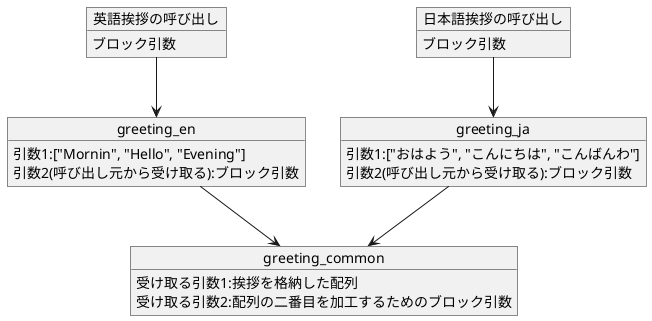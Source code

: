 @startuml

object greeting_common {
  受け取る引数1:挨拶を格納した配列
  受け取る引数2:配列の二番目を加工するためのブロック引数
}
object greeting_ja {
  引数1:["おはよう", "こんにちは", "こんばんわ"]
  引数2(呼び出し元から受け取る):ブロック引数
}
object greeting_en {
  引数1:["Mornin", "Hello", "Evening"]
  引数2(呼び出し元から受け取る):ブロック引数
}
object 日本語挨拶の呼び出し {
  ブロック引数
}
object 英語挨拶の呼び出し {
  ブロック引数
}

greeting_common <-u- greeting_ja
greeting_ja <-u- 日本語挨拶の呼び出し
greeting_common <-u- greeting_en
greeting_en <-u- 英語挨拶の呼び出し

@enduml
